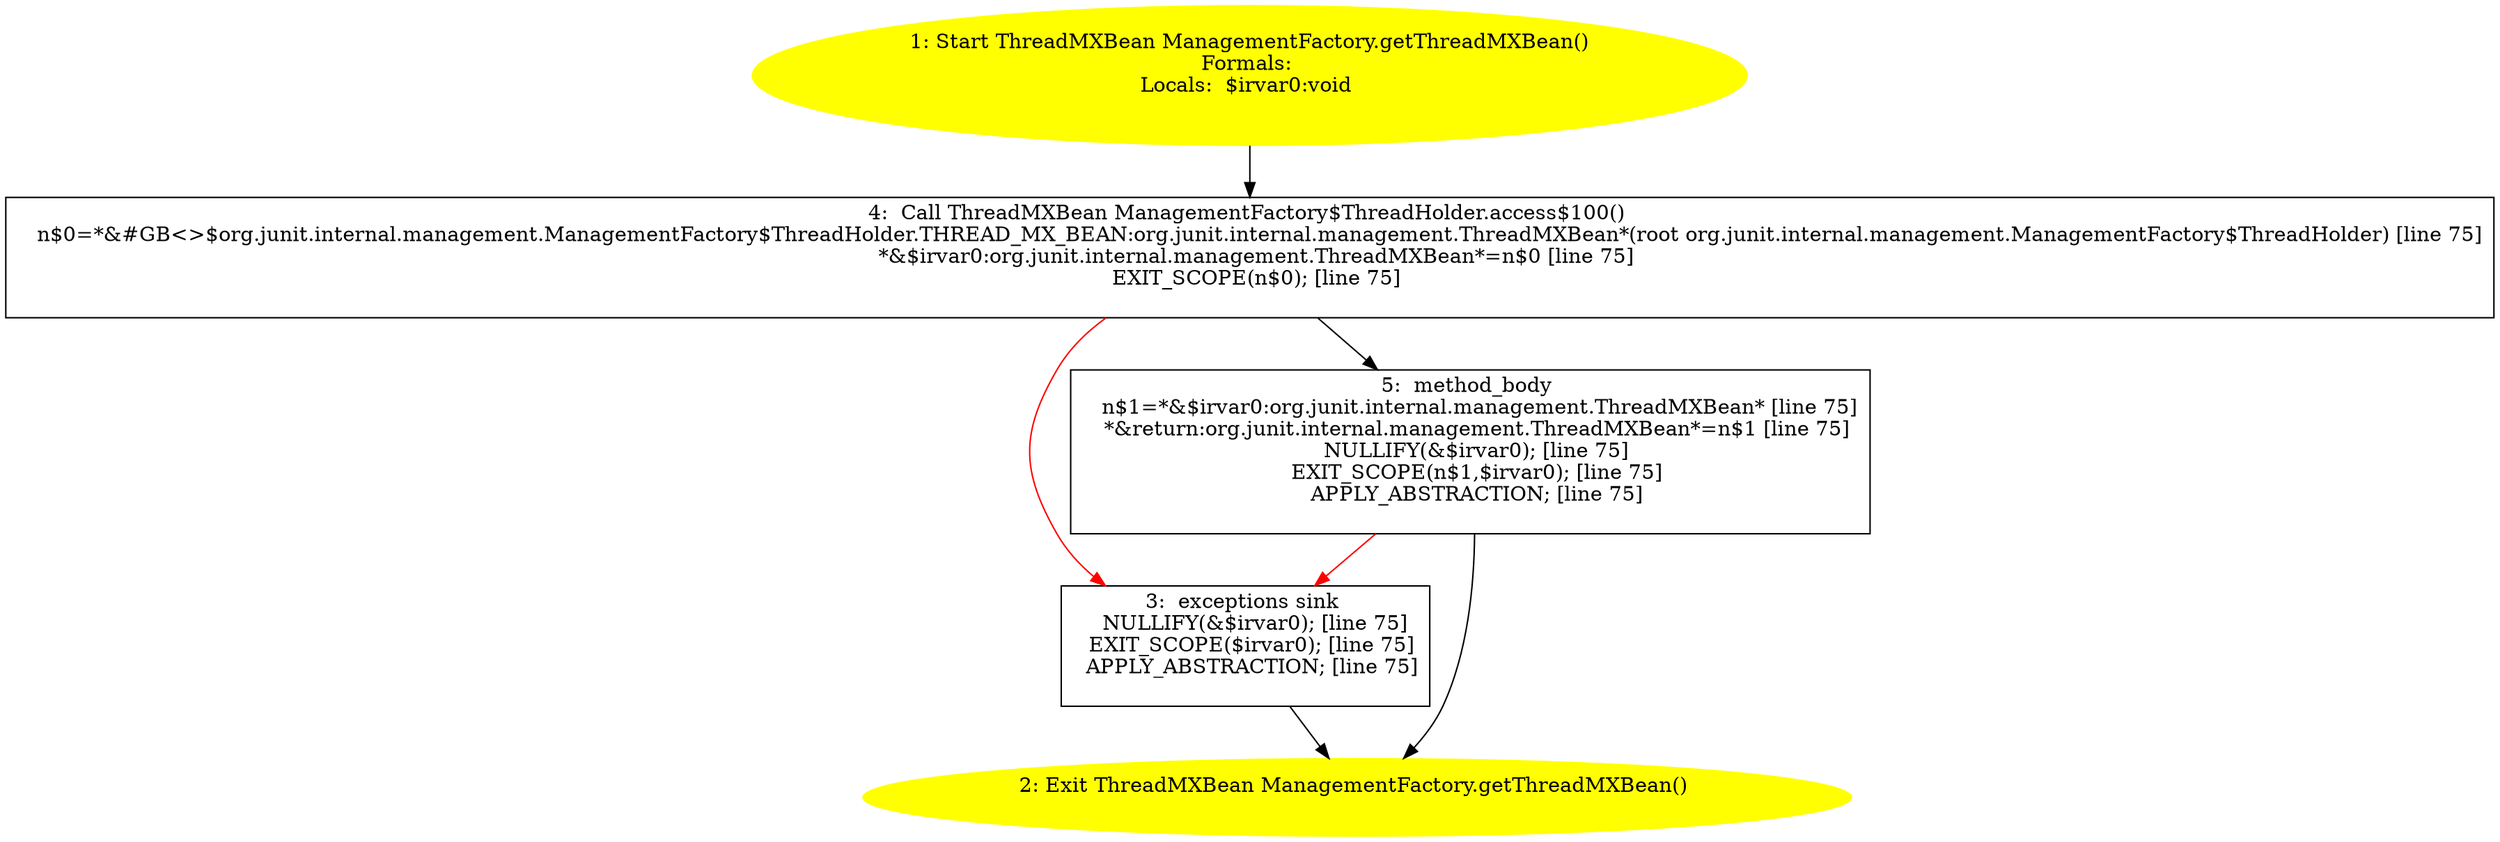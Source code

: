 /* @generated */
digraph cfg {
"org.junit.internal.management.ManagementFactory.getThreadMXBean():org.junit.internal.management.Thre.0c99523f24fddc32d855efc5bad1d63f_1" [label="1: Start ThreadMXBean ManagementFactory.getThreadMXBean()\nFormals: \nLocals:  $irvar0:void \n  " color=yellow style=filled]
	

	 "org.junit.internal.management.ManagementFactory.getThreadMXBean():org.junit.internal.management.Thre.0c99523f24fddc32d855efc5bad1d63f_1" -> "org.junit.internal.management.ManagementFactory.getThreadMXBean():org.junit.internal.management.Thre.0c99523f24fddc32d855efc5bad1d63f_4" ;
"org.junit.internal.management.ManagementFactory.getThreadMXBean():org.junit.internal.management.Thre.0c99523f24fddc32d855efc5bad1d63f_2" [label="2: Exit ThreadMXBean ManagementFactory.getThreadMXBean() \n  " color=yellow style=filled]
	

"org.junit.internal.management.ManagementFactory.getThreadMXBean():org.junit.internal.management.Thre.0c99523f24fddc32d855efc5bad1d63f_3" [label="3:  exceptions sink \n   NULLIFY(&$irvar0); [line 75]\n  EXIT_SCOPE($irvar0); [line 75]\n  APPLY_ABSTRACTION; [line 75]\n " shape="box"]
	

	 "org.junit.internal.management.ManagementFactory.getThreadMXBean():org.junit.internal.management.Thre.0c99523f24fddc32d855efc5bad1d63f_3" -> "org.junit.internal.management.ManagementFactory.getThreadMXBean():org.junit.internal.management.Thre.0c99523f24fddc32d855efc5bad1d63f_2" ;
"org.junit.internal.management.ManagementFactory.getThreadMXBean():org.junit.internal.management.Thre.0c99523f24fddc32d855efc5bad1d63f_4" [label="4:  Call ThreadMXBean ManagementFactory$ThreadHolder.access$100() \n   n$0=*&#GB<>$org.junit.internal.management.ManagementFactory$ThreadHolder.THREAD_MX_BEAN:org.junit.internal.management.ThreadMXBean*(root org.junit.internal.management.ManagementFactory$ThreadHolder) [line 75]\n  *&$irvar0:org.junit.internal.management.ThreadMXBean*=n$0 [line 75]\n  EXIT_SCOPE(n$0); [line 75]\n " shape="box"]
	

	 "org.junit.internal.management.ManagementFactory.getThreadMXBean():org.junit.internal.management.Thre.0c99523f24fddc32d855efc5bad1d63f_4" -> "org.junit.internal.management.ManagementFactory.getThreadMXBean():org.junit.internal.management.Thre.0c99523f24fddc32d855efc5bad1d63f_5" ;
	 "org.junit.internal.management.ManagementFactory.getThreadMXBean():org.junit.internal.management.Thre.0c99523f24fddc32d855efc5bad1d63f_4" -> "org.junit.internal.management.ManagementFactory.getThreadMXBean():org.junit.internal.management.Thre.0c99523f24fddc32d855efc5bad1d63f_3" [color="red" ];
"org.junit.internal.management.ManagementFactory.getThreadMXBean():org.junit.internal.management.Thre.0c99523f24fddc32d855efc5bad1d63f_5" [label="5:  method_body \n   n$1=*&$irvar0:org.junit.internal.management.ThreadMXBean* [line 75]\n  *&return:org.junit.internal.management.ThreadMXBean*=n$1 [line 75]\n  NULLIFY(&$irvar0); [line 75]\n  EXIT_SCOPE(n$1,$irvar0); [line 75]\n  APPLY_ABSTRACTION; [line 75]\n " shape="box"]
	

	 "org.junit.internal.management.ManagementFactory.getThreadMXBean():org.junit.internal.management.Thre.0c99523f24fddc32d855efc5bad1d63f_5" -> "org.junit.internal.management.ManagementFactory.getThreadMXBean():org.junit.internal.management.Thre.0c99523f24fddc32d855efc5bad1d63f_2" ;
	 "org.junit.internal.management.ManagementFactory.getThreadMXBean():org.junit.internal.management.Thre.0c99523f24fddc32d855efc5bad1d63f_5" -> "org.junit.internal.management.ManagementFactory.getThreadMXBean():org.junit.internal.management.Thre.0c99523f24fddc32d855efc5bad1d63f_3" [color="red" ];
}
